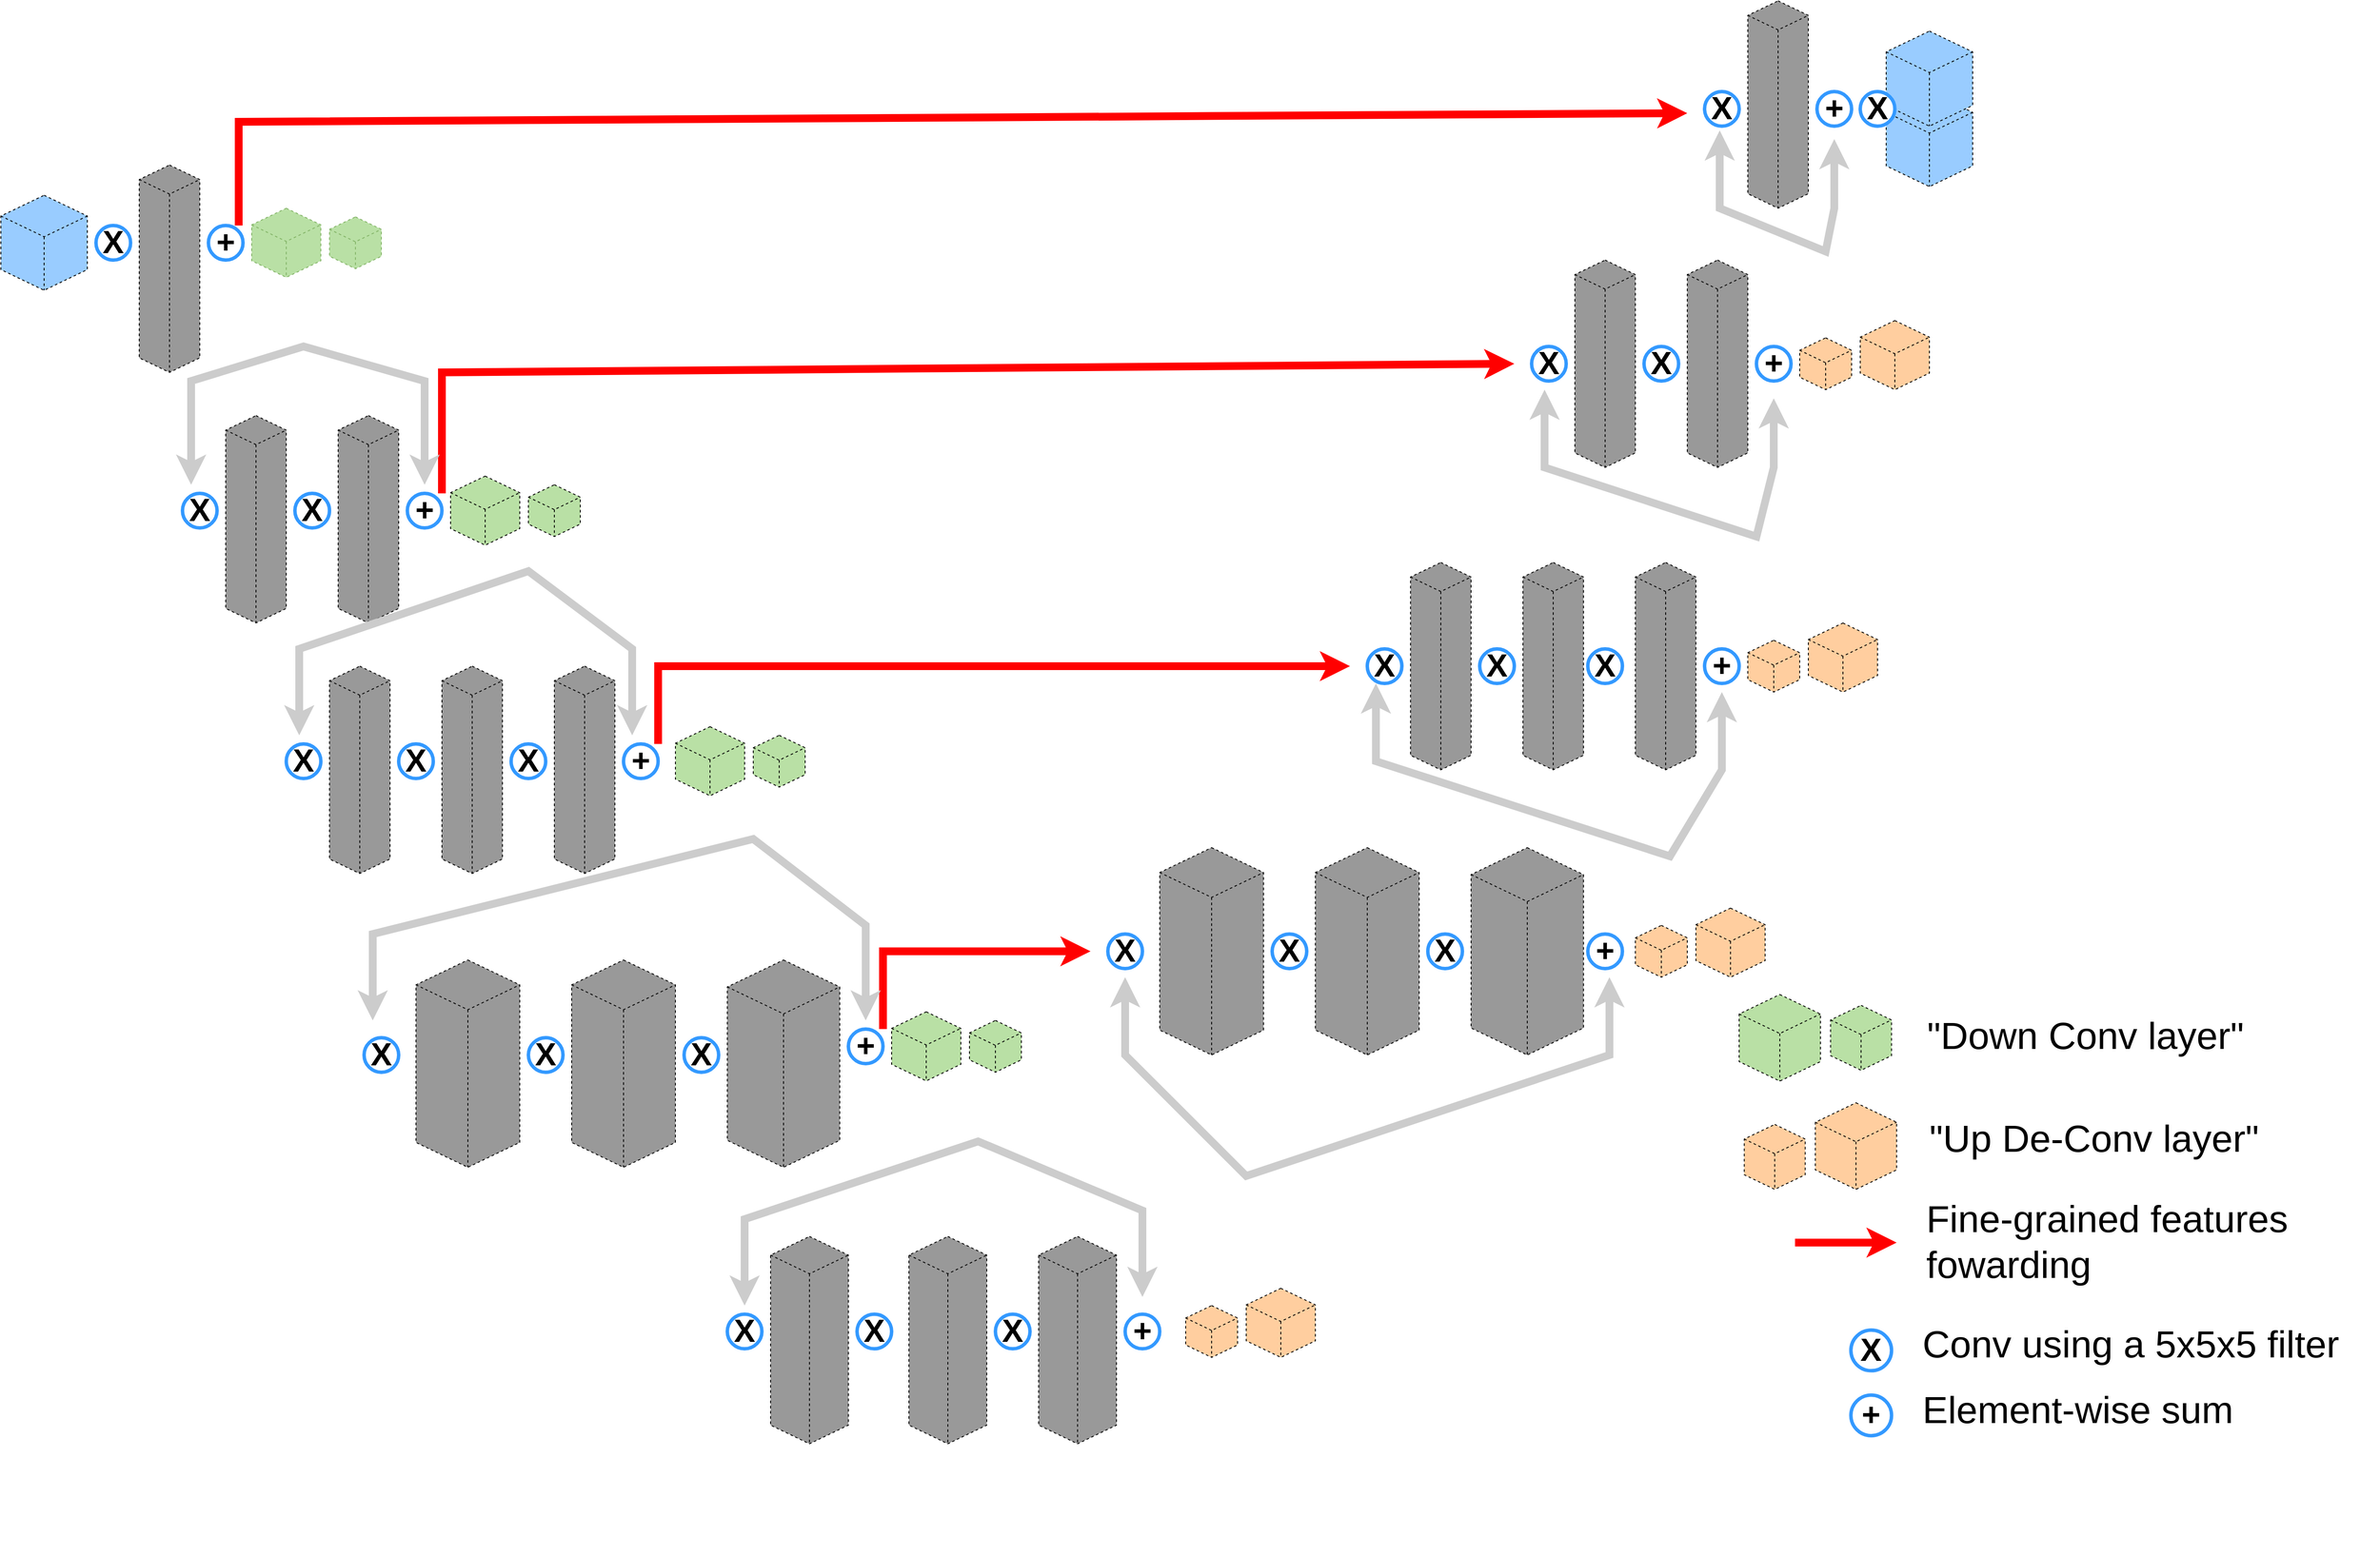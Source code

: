 <mxfile version="20.2.5" type="github"><diagram id="FYNhYHmv1s_CumY7zgUR" name="Page-1"><mxGraphModel dx="1022" dy="1716" grid="1" gridSize="10" guides="1" tooltips="1" connect="1" arrows="1" fold="1" page="1" pageScale="1" pageWidth="850" pageHeight="1100" math="0" shadow="0"><root><mxCell id="0"/><mxCell id="1" parent="0"/><mxCell id="JMGkgjFXW_M65kMjgjtK-94" value="" style="group" parent="1" vertex="1" connectable="0"><mxGeometry x="290" y="-90" width="2620" height="1800" as="geometry"/></mxCell><mxCell id="JEv3BFCc_nuMGnavONu4-112" value="" style="whiteSpace=wrap;html=1;shape=mxgraph.basic.isocube;isoAngle=15;dashed=1;fillColor=#99CCFF;" parent="JMGkgjFXW_M65kMjgjtK-94" vertex="1"><mxGeometry y="225" width="100" height="110" as="geometry"/></mxCell><mxCell id="JEv3BFCc_nuMGnavONu4-114" value="" style="whiteSpace=wrap;html=1;shape=mxgraph.basic.isocube;isoAngle=15;dashed=1;fillColor=#999999;" parent="JMGkgjFXW_M65kMjgjtK-94" vertex="1"><mxGeometry x="160" y="190" width="70" height="240" as="geometry"/></mxCell><mxCell id="JEv3BFCc_nuMGnavONu4-115" value="" style="whiteSpace=wrap;html=1;shape=mxgraph.basic.isocube;isoAngle=15;dashed=1;fillColor=#999999;" parent="JMGkgjFXW_M65kMjgjtK-94" vertex="1"><mxGeometry x="260" y="480" width="70" height="240" as="geometry"/></mxCell><mxCell id="JEv3BFCc_nuMGnavONu4-116" value="" style="whiteSpace=wrap;html=1;shape=mxgraph.basic.isocube;isoAngle=15;dashed=1;fillColor=#999999;" parent="JMGkgjFXW_M65kMjgjtK-94" vertex="1"><mxGeometry x="390" y="480" width="70" height="240" as="geometry"/></mxCell><mxCell id="JEv3BFCc_nuMGnavONu4-117" value="" style="whiteSpace=wrap;html=1;shape=mxgraph.basic.isocube;isoAngle=15;dashed=1;fillColor=#999999;" parent="JMGkgjFXW_M65kMjgjtK-94" vertex="1"><mxGeometry x="380" y="770" width="70" height="240" as="geometry"/></mxCell><mxCell id="JEv3BFCc_nuMGnavONu4-118" value="" style="whiteSpace=wrap;html=1;shape=mxgraph.basic.isocube;isoAngle=15;dashed=1;fillColor=#999999;" parent="JMGkgjFXW_M65kMjgjtK-94" vertex="1"><mxGeometry x="510" y="770" width="70" height="240" as="geometry"/></mxCell><mxCell id="JEv3BFCc_nuMGnavONu4-119" value="" style="whiteSpace=wrap;html=1;shape=mxgraph.basic.isocube;isoAngle=15;dashed=1;fillColor=#999999;" parent="JMGkgjFXW_M65kMjgjtK-94" vertex="1"><mxGeometry x="640" y="770" width="70" height="240" as="geometry"/></mxCell><mxCell id="JMGkgjFXW_M65kMjgjtK-1" value="" style="whiteSpace=wrap;html=1;shape=mxgraph.basic.isocube;isoAngle=15;dashed=1;fillColor=#999999;" parent="JMGkgjFXW_M65kMjgjtK-94" vertex="1"><mxGeometry x="480" y="1110" width="120" height="240" as="geometry"/></mxCell><mxCell id="JMGkgjFXW_M65kMjgjtK-2" value="" style="whiteSpace=wrap;html=1;shape=mxgraph.basic.isocube;isoAngle=15;dashed=1;fillColor=#999999;" parent="JMGkgjFXW_M65kMjgjtK-94" vertex="1"><mxGeometry x="660" y="1110" width="120" height="240" as="geometry"/></mxCell><mxCell id="JMGkgjFXW_M65kMjgjtK-3" value="" style="whiteSpace=wrap;html=1;shape=mxgraph.basic.isocube;isoAngle=15;dashed=1;fillColor=#999999;" parent="JMGkgjFXW_M65kMjgjtK-94" vertex="1"><mxGeometry x="840" y="1110" width="130" height="240" as="geometry"/></mxCell><mxCell id="JMGkgjFXW_M65kMjgjtK-4" value="" style="whiteSpace=wrap;html=1;shape=mxgraph.basic.isocube;isoAngle=15;dashed=1;fillColor=#999999;" parent="JMGkgjFXW_M65kMjgjtK-94" vertex="1"><mxGeometry x="890" y="1430" width="90" height="240" as="geometry"/></mxCell><mxCell id="JMGkgjFXW_M65kMjgjtK-5" value="" style="whiteSpace=wrap;html=1;shape=mxgraph.basic.isocube;isoAngle=15;dashed=1;fillColor=#999999;" parent="JMGkgjFXW_M65kMjgjtK-94" vertex="1"><mxGeometry x="1050" y="1430" width="90" height="240" as="geometry"/></mxCell><mxCell id="JMGkgjFXW_M65kMjgjtK-6" value="" style="whiteSpace=wrap;html=1;shape=mxgraph.basic.isocube;isoAngle=15;dashed=1;fillColor=#999999;" parent="JMGkgjFXW_M65kMjgjtK-94" vertex="1"><mxGeometry x="1200" y="1430" width="90" height="240" as="geometry"/></mxCell><mxCell id="JMGkgjFXW_M65kMjgjtK-7" value="" style="whiteSpace=wrap;html=1;shape=mxgraph.basic.isocube;isoAngle=15;dashed=1;fillColor=#999999;" parent="JMGkgjFXW_M65kMjgjtK-94" vertex="1"><mxGeometry x="1340" y="980" width="120" height="240" as="geometry"/></mxCell><mxCell id="JMGkgjFXW_M65kMjgjtK-8" value="" style="whiteSpace=wrap;html=1;shape=mxgraph.basic.isocube;isoAngle=15;dashed=1;fillColor=#999999;" parent="JMGkgjFXW_M65kMjgjtK-94" vertex="1"><mxGeometry x="1520" y="980" width="120" height="240" as="geometry"/></mxCell><mxCell id="JMGkgjFXW_M65kMjgjtK-9" value="" style="whiteSpace=wrap;html=1;shape=mxgraph.basic.isocube;isoAngle=15;dashed=1;fillColor=#999999;" parent="JMGkgjFXW_M65kMjgjtK-94" vertex="1"><mxGeometry x="1700" y="980" width="130" height="240" as="geometry"/></mxCell><mxCell id="JMGkgjFXW_M65kMjgjtK-10" value="" style="whiteSpace=wrap;html=1;shape=mxgraph.basic.isocube;isoAngle=15;dashed=1;fillColor=#999999;" parent="JMGkgjFXW_M65kMjgjtK-94" vertex="1"><mxGeometry x="1630" y="650" width="70" height="240" as="geometry"/></mxCell><mxCell id="JMGkgjFXW_M65kMjgjtK-11" value="" style="whiteSpace=wrap;html=1;shape=mxgraph.basic.isocube;isoAngle=15;dashed=1;fillColor=#999999;" parent="JMGkgjFXW_M65kMjgjtK-94" vertex="1"><mxGeometry x="1760" y="650" width="70" height="240" as="geometry"/></mxCell><mxCell id="JMGkgjFXW_M65kMjgjtK-12" value="" style="whiteSpace=wrap;html=1;shape=mxgraph.basic.isocube;isoAngle=15;dashed=1;fillColor=#999999;" parent="JMGkgjFXW_M65kMjgjtK-94" vertex="1"><mxGeometry x="1890" y="650" width="70" height="240" as="geometry"/></mxCell><mxCell id="JMGkgjFXW_M65kMjgjtK-13" value="" style="whiteSpace=wrap;html=1;shape=mxgraph.basic.isocube;isoAngle=15;dashed=1;fillColor=#999999;" parent="JMGkgjFXW_M65kMjgjtK-94" vertex="1"><mxGeometry x="1820" y="300" width="70" height="240" as="geometry"/></mxCell><mxCell id="JMGkgjFXW_M65kMjgjtK-14" value="" style="whiteSpace=wrap;html=1;shape=mxgraph.basic.isocube;isoAngle=15;dashed=1;fillColor=#999999;" parent="JMGkgjFXW_M65kMjgjtK-94" vertex="1"><mxGeometry x="1950" y="300" width="70" height="240" as="geometry"/></mxCell><mxCell id="JMGkgjFXW_M65kMjgjtK-15" value="" style="whiteSpace=wrap;html=1;shape=mxgraph.basic.isocube;isoAngle=15;dashed=1;fillColor=#999999;" parent="JMGkgjFXW_M65kMjgjtK-94" vertex="1"><mxGeometry x="2020" width="70" height="240" as="geometry"/></mxCell><mxCell id="JMGkgjFXW_M65kMjgjtK-16" value="" style="whiteSpace=wrap;html=1;shape=mxgraph.basic.isocube;isoAngle=15;dashed=1;fillColor=#99CCFF;" parent="JMGkgjFXW_M65kMjgjtK-94" vertex="1"><mxGeometry x="2180" y="105" width="100" height="110" as="geometry"/></mxCell><mxCell id="JMGkgjFXW_M65kMjgjtK-17" value="" style="whiteSpace=wrap;html=1;shape=mxgraph.basic.isocube;isoAngle=15;dashed=1;fillColor=#99CCFF;" parent="JMGkgjFXW_M65kMjgjtK-94" vertex="1"><mxGeometry x="2180" y="35" width="100" height="110" as="geometry"/></mxCell><mxCell id="JMGkgjFXW_M65kMjgjtK-18" value="" style="whiteSpace=wrap;html=1;shape=mxgraph.basic.isocube;isoAngle=15;dashed=1;fillColor=#FFCE9F;" parent="JMGkgjFXW_M65kMjgjtK-94" vertex="1"><mxGeometry x="2080" y="390" width="60" height="60" as="geometry"/></mxCell><mxCell id="JMGkgjFXW_M65kMjgjtK-19" value="" style="whiteSpace=wrap;html=1;shape=mxgraph.basic.isocube;isoAngle=15;dashed=1;fillColor=#FFCE9F;" parent="JMGkgjFXW_M65kMjgjtK-94" vertex="1"><mxGeometry x="2150" y="370" width="80" height="80" as="geometry"/></mxCell><mxCell id="JMGkgjFXW_M65kMjgjtK-20" value="" style="whiteSpace=wrap;html=1;shape=mxgraph.basic.isocube;isoAngle=15;dashed=1;fillColor=#FFCE9F;" parent="JMGkgjFXW_M65kMjgjtK-94" vertex="1"><mxGeometry x="2020" y="740" width="60" height="60" as="geometry"/></mxCell><mxCell id="JMGkgjFXW_M65kMjgjtK-21" value="" style="whiteSpace=wrap;html=1;shape=mxgraph.basic.isocube;isoAngle=15;dashed=1;fillColor=#FFCE9F;" parent="JMGkgjFXW_M65kMjgjtK-94" vertex="1"><mxGeometry x="2090" y="720" width="80" height="80" as="geometry"/></mxCell><mxCell id="JMGkgjFXW_M65kMjgjtK-22" value="" style="whiteSpace=wrap;html=1;shape=mxgraph.basic.isocube;isoAngle=15;dashed=1;fillColor=#FFCE9F;" parent="JMGkgjFXW_M65kMjgjtK-94" vertex="1"><mxGeometry x="1890" y="1070" width="60" height="60" as="geometry"/></mxCell><mxCell id="JMGkgjFXW_M65kMjgjtK-23" value="" style="whiteSpace=wrap;html=1;shape=mxgraph.basic.isocube;isoAngle=15;dashed=1;fillColor=#FFCE9F;" parent="JMGkgjFXW_M65kMjgjtK-94" vertex="1"><mxGeometry x="1960" y="1050" width="80" height="80" as="geometry"/></mxCell><mxCell id="JMGkgjFXW_M65kMjgjtK-24" value="" style="whiteSpace=wrap;html=1;shape=mxgraph.basic.isocube;isoAngle=15;dashed=1;fillColor=#FFCE9F;" parent="JMGkgjFXW_M65kMjgjtK-94" vertex="1"><mxGeometry x="1370" y="1510" width="60" height="60" as="geometry"/></mxCell><mxCell id="JMGkgjFXW_M65kMjgjtK-25" value="" style="whiteSpace=wrap;html=1;shape=mxgraph.basic.isocube;isoAngle=15;dashed=1;fillColor=#FFCE9F;" parent="JMGkgjFXW_M65kMjgjtK-94" vertex="1"><mxGeometry x="1440" y="1490" width="80" height="80" as="geometry"/></mxCell><mxCell id="JMGkgjFXW_M65kMjgjtK-26" value="" style="whiteSpace=wrap;html=1;shape=mxgraph.basic.isocube;isoAngle=15;dashed=1;fillColor=#B9E0A5;" parent="JMGkgjFXW_M65kMjgjtK-94" vertex="1"><mxGeometry x="1120" y="1180" width="60" height="60" as="geometry"/></mxCell><mxCell id="JMGkgjFXW_M65kMjgjtK-27" value="" style="whiteSpace=wrap;html=1;shape=mxgraph.basic.isocube;isoAngle=15;dashed=1;fillColor=#B9E0A5;" parent="JMGkgjFXW_M65kMjgjtK-94" vertex="1"><mxGeometry x="1030" y="1170" width="80" height="80" as="geometry"/></mxCell><mxCell id="JMGkgjFXW_M65kMjgjtK-28" value="" style="whiteSpace=wrap;html=1;shape=mxgraph.basic.isocube;isoAngle=15;dashed=1;fillColor=#B9E0A5;" parent="JMGkgjFXW_M65kMjgjtK-94" vertex="1"><mxGeometry x="870" y="850" width="60" height="60" as="geometry"/></mxCell><mxCell id="JMGkgjFXW_M65kMjgjtK-29" value="" style="whiteSpace=wrap;html=1;shape=mxgraph.basic.isocube;isoAngle=15;dashed=1;fillColor=#B9E0A5;" parent="JMGkgjFXW_M65kMjgjtK-94" vertex="1"><mxGeometry x="780" y="840" width="80" height="80" as="geometry"/></mxCell><mxCell id="JMGkgjFXW_M65kMjgjtK-30" value="" style="whiteSpace=wrap;html=1;shape=mxgraph.basic.isocube;isoAngle=15;dashed=1;fillColor=#B9E0A5;" parent="JMGkgjFXW_M65kMjgjtK-94" vertex="1"><mxGeometry x="610" y="560" width="60" height="60" as="geometry"/></mxCell><mxCell id="JMGkgjFXW_M65kMjgjtK-31" value="" style="whiteSpace=wrap;html=1;shape=mxgraph.basic.isocube;isoAngle=15;dashed=1;fillColor=#B9E0A5;" parent="JMGkgjFXW_M65kMjgjtK-94" vertex="1"><mxGeometry x="520" y="550" width="80" height="80" as="geometry"/></mxCell><mxCell id="JMGkgjFXW_M65kMjgjtK-32" value="" style="whiteSpace=wrap;html=1;shape=mxgraph.basic.isocube;isoAngle=15;dashed=1;fillColor=#B9E0A5;strokeColor=#82b366;" parent="JMGkgjFXW_M65kMjgjtK-94" vertex="1"><mxGeometry x="380" y="250" width="60" height="60" as="geometry"/></mxCell><mxCell id="JMGkgjFXW_M65kMjgjtK-33" value="" style="whiteSpace=wrap;html=1;shape=mxgraph.basic.isocube;isoAngle=15;dashed=1;fillColor=#B9E0A5;strokeColor=#82b366;" parent="JMGkgjFXW_M65kMjgjtK-94" vertex="1"><mxGeometry x="290" y="240" width="80" height="80" as="geometry"/></mxCell><mxCell id="JMGkgjFXW_M65kMjgjtK-34" value="&lt;font size=&quot;1&quot;&gt;&lt;b style=&quot;font-size: 37px&quot;&gt;X&lt;/b&gt;&lt;/font&gt;" style="ellipse;whiteSpace=wrap;html=1;aspect=fixed;fillColor=#FFFFFF;strokeColor=#3399FF;strokeWidth=4;align=center;" parent="JMGkgjFXW_M65kMjgjtK-94" vertex="1"><mxGeometry x="110" y="260" width="40" height="40" as="geometry"/></mxCell><mxCell id="JMGkgjFXW_M65kMjgjtK-39" value="&lt;font size=&quot;1&quot;&gt;&lt;b style=&quot;font-size: 37px&quot;&gt;+&lt;/b&gt;&lt;/font&gt;" style="ellipse;whiteSpace=wrap;html=1;aspect=fixed;fillColor=#FFFFFF;strokeColor=#3399FF;strokeWidth=4;align=center;" parent="JMGkgjFXW_M65kMjgjtK-94" vertex="1"><mxGeometry x="240" y="260" width="40" height="40" as="geometry"/></mxCell><mxCell id="JMGkgjFXW_M65kMjgjtK-40" value="&lt;font size=&quot;1&quot;&gt;&lt;b style=&quot;font-size: 37px&quot;&gt;X&lt;/b&gt;&lt;/font&gt;" style="ellipse;whiteSpace=wrap;html=1;aspect=fixed;fillColor=#FFFFFF;strokeColor=#3399FF;strokeWidth=4;align=center;" parent="JMGkgjFXW_M65kMjgjtK-94" vertex="1"><mxGeometry x="210" y="570" width="40" height="40" as="geometry"/></mxCell><mxCell id="JMGkgjFXW_M65kMjgjtK-41" value="&lt;font size=&quot;1&quot;&gt;&lt;b style=&quot;font-size: 37px&quot;&gt;X&lt;/b&gt;&lt;/font&gt;" style="ellipse;whiteSpace=wrap;html=1;aspect=fixed;fillColor=#FFFFFF;strokeColor=#3399FF;strokeWidth=4;align=center;" parent="JMGkgjFXW_M65kMjgjtK-94" vertex="1"><mxGeometry x="340" y="570" width="40" height="40" as="geometry"/></mxCell><mxCell id="JMGkgjFXW_M65kMjgjtK-42" value="&lt;font size=&quot;1&quot;&gt;&lt;b style=&quot;font-size: 37px&quot;&gt;+&lt;/b&gt;&lt;/font&gt;" style="ellipse;whiteSpace=wrap;html=1;aspect=fixed;fillColor=#FFFFFF;strokeColor=#3399FF;strokeWidth=4;align=center;" parent="JMGkgjFXW_M65kMjgjtK-94" vertex="1"><mxGeometry x="470" y="570" width="40" height="40" as="geometry"/></mxCell><mxCell id="JMGkgjFXW_M65kMjgjtK-43" value="&lt;font size=&quot;1&quot;&gt;&lt;b style=&quot;font-size: 37px&quot;&gt;X&lt;/b&gt;&lt;/font&gt;" style="ellipse;whiteSpace=wrap;html=1;aspect=fixed;fillColor=#FFFFFF;strokeColor=#3399FF;strokeWidth=4;align=center;" parent="JMGkgjFXW_M65kMjgjtK-94" vertex="1"><mxGeometry x="330" y="860" width="40" height="40" as="geometry"/></mxCell><mxCell id="JMGkgjFXW_M65kMjgjtK-44" value="&lt;font size=&quot;1&quot;&gt;&lt;b style=&quot;font-size: 37px&quot;&gt;X&lt;/b&gt;&lt;/font&gt;" style="ellipse;whiteSpace=wrap;html=1;aspect=fixed;fillColor=#FFFFFF;strokeColor=#3399FF;strokeWidth=4;align=center;" parent="JMGkgjFXW_M65kMjgjtK-94" vertex="1"><mxGeometry x="460" y="860" width="40" height="40" as="geometry"/></mxCell><mxCell id="JMGkgjFXW_M65kMjgjtK-45" value="&lt;font size=&quot;1&quot;&gt;&lt;b style=&quot;font-size: 37px&quot;&gt;X&lt;/b&gt;&lt;/font&gt;" style="ellipse;whiteSpace=wrap;html=1;aspect=fixed;fillColor=#FFFFFF;strokeColor=#3399FF;strokeWidth=4;align=center;" parent="JMGkgjFXW_M65kMjgjtK-94" vertex="1"><mxGeometry x="590" y="860" width="40" height="40" as="geometry"/></mxCell><mxCell id="JMGkgjFXW_M65kMjgjtK-46" value="&lt;font size=&quot;1&quot;&gt;&lt;b style=&quot;font-size: 37px&quot;&gt;+&lt;/b&gt;&lt;/font&gt;" style="ellipse;whiteSpace=wrap;html=1;aspect=fixed;fillColor=#FFFFFF;strokeColor=#3399FF;strokeWidth=4;align=center;" parent="JMGkgjFXW_M65kMjgjtK-94" vertex="1"><mxGeometry x="720" y="860" width="40" height="40" as="geometry"/></mxCell><mxCell id="JMGkgjFXW_M65kMjgjtK-47" value="&lt;font size=&quot;1&quot;&gt;&lt;b style=&quot;font-size: 37px&quot;&gt;X&lt;/b&gt;&lt;/font&gt;" style="ellipse;whiteSpace=wrap;html=1;aspect=fixed;fillColor=#FFFFFF;strokeColor=#3399FF;strokeWidth=4;align=center;" parent="JMGkgjFXW_M65kMjgjtK-94" vertex="1"><mxGeometry x="420" y="1200" width="40" height="40" as="geometry"/></mxCell><mxCell id="JMGkgjFXW_M65kMjgjtK-48" value="&lt;font size=&quot;1&quot;&gt;&lt;b style=&quot;font-size: 37px&quot;&gt;X&lt;/b&gt;&lt;/font&gt;" style="ellipse;whiteSpace=wrap;html=1;aspect=fixed;fillColor=#FFFFFF;strokeColor=#3399FF;strokeWidth=4;align=center;" parent="JMGkgjFXW_M65kMjgjtK-94" vertex="1"><mxGeometry x="610" y="1200" width="40" height="40" as="geometry"/></mxCell><mxCell id="JMGkgjFXW_M65kMjgjtK-49" value="&lt;font size=&quot;1&quot;&gt;&lt;b style=&quot;font-size: 37px&quot;&gt;X&lt;/b&gt;&lt;/font&gt;" style="ellipse;whiteSpace=wrap;html=1;aspect=fixed;fillColor=#FFFFFF;strokeColor=#3399FF;strokeWidth=4;align=center;" parent="JMGkgjFXW_M65kMjgjtK-94" vertex="1"><mxGeometry x="790" y="1200" width="40" height="40" as="geometry"/></mxCell><mxCell id="JMGkgjFXW_M65kMjgjtK-50" value="&lt;font size=&quot;1&quot;&gt;&lt;b style=&quot;font-size: 37px&quot;&gt;+&lt;/b&gt;&lt;/font&gt;" style="ellipse;whiteSpace=wrap;html=1;aspect=fixed;fillColor=#FFFFFF;strokeColor=#3399FF;strokeWidth=4;align=center;" parent="JMGkgjFXW_M65kMjgjtK-94" vertex="1"><mxGeometry x="980" y="1190" width="40" height="40" as="geometry"/></mxCell><mxCell id="JMGkgjFXW_M65kMjgjtK-51" value="&lt;font size=&quot;1&quot;&gt;&lt;b style=&quot;font-size: 37px&quot;&gt;X&lt;/b&gt;&lt;/font&gt;" style="ellipse;whiteSpace=wrap;html=1;aspect=fixed;fillColor=#FFFFFF;strokeColor=#3399FF;strokeWidth=4;align=center;" parent="JMGkgjFXW_M65kMjgjtK-94" vertex="1"><mxGeometry x="840" y="1520" width="40" height="40" as="geometry"/></mxCell><mxCell id="JMGkgjFXW_M65kMjgjtK-52" value="&lt;font size=&quot;1&quot;&gt;&lt;b style=&quot;font-size: 37px&quot;&gt;X&lt;/b&gt;&lt;/font&gt;" style="ellipse;whiteSpace=wrap;html=1;aspect=fixed;fillColor=#FFFFFF;strokeColor=#3399FF;strokeWidth=4;align=center;" parent="JMGkgjFXW_M65kMjgjtK-94" vertex="1"><mxGeometry x="990" y="1520" width="40" height="40" as="geometry"/></mxCell><mxCell id="JMGkgjFXW_M65kMjgjtK-53" value="&lt;font size=&quot;1&quot;&gt;&lt;b style=&quot;font-size: 37px&quot;&gt;X&lt;/b&gt;&lt;/font&gt;" style="ellipse;whiteSpace=wrap;html=1;aspect=fixed;fillColor=#FFFFFF;strokeColor=#3399FF;strokeWidth=4;align=center;" parent="JMGkgjFXW_M65kMjgjtK-94" vertex="1"><mxGeometry x="1150" y="1520" width="40" height="40" as="geometry"/></mxCell><mxCell id="JMGkgjFXW_M65kMjgjtK-54" value="&lt;font size=&quot;1&quot;&gt;&lt;b style=&quot;font-size: 37px&quot;&gt;+&lt;/b&gt;&lt;/font&gt;" style="ellipse;whiteSpace=wrap;html=1;aspect=fixed;fillColor=#FFFFFF;strokeColor=#3399FF;strokeWidth=4;align=center;" parent="JMGkgjFXW_M65kMjgjtK-94" vertex="1"><mxGeometry x="1300" y="1520" width="40" height="40" as="geometry"/></mxCell><mxCell id="JMGkgjFXW_M65kMjgjtK-55" value="&lt;font size=&quot;1&quot;&gt;&lt;b style=&quot;font-size: 37px&quot;&gt;X&lt;/b&gt;&lt;/font&gt;" style="ellipse;whiteSpace=wrap;html=1;aspect=fixed;fillColor=#FFFFFF;strokeColor=#3399FF;strokeWidth=4;align=center;" parent="JMGkgjFXW_M65kMjgjtK-94" vertex="1"><mxGeometry x="1280" y="1080" width="40" height="40" as="geometry"/></mxCell><mxCell id="JMGkgjFXW_M65kMjgjtK-56" value="&lt;font size=&quot;1&quot;&gt;&lt;b style=&quot;font-size: 37px&quot;&gt;X&lt;/b&gt;&lt;/font&gt;" style="ellipse;whiteSpace=wrap;html=1;aspect=fixed;fillColor=#FFFFFF;strokeColor=#3399FF;strokeWidth=4;align=center;" parent="JMGkgjFXW_M65kMjgjtK-94" vertex="1"><mxGeometry x="1470" y="1080" width="40" height="40" as="geometry"/></mxCell><mxCell id="JMGkgjFXW_M65kMjgjtK-57" value="&lt;font size=&quot;1&quot;&gt;&lt;b style=&quot;font-size: 37px&quot;&gt;X&lt;/b&gt;&lt;/font&gt;" style="ellipse;whiteSpace=wrap;html=1;aspect=fixed;fillColor=#FFFFFF;strokeColor=#3399FF;strokeWidth=4;align=center;" parent="JMGkgjFXW_M65kMjgjtK-94" vertex="1"><mxGeometry x="1650" y="1080" width="40" height="40" as="geometry"/></mxCell><mxCell id="JMGkgjFXW_M65kMjgjtK-58" value="&lt;font size=&quot;1&quot;&gt;&lt;b style=&quot;font-size: 37px&quot;&gt;+&lt;/b&gt;&lt;/font&gt;" style="ellipse;whiteSpace=wrap;html=1;aspect=fixed;fillColor=#FFFFFF;strokeColor=#3399FF;strokeWidth=4;align=center;" parent="JMGkgjFXW_M65kMjgjtK-94" vertex="1"><mxGeometry x="1835" y="1080" width="40" height="40" as="geometry"/></mxCell><mxCell id="JMGkgjFXW_M65kMjgjtK-59" value="&lt;font size=&quot;1&quot;&gt;&lt;b style=&quot;font-size: 37px&quot;&gt;X&lt;/b&gt;&lt;/font&gt;" style="ellipse;whiteSpace=wrap;html=1;aspect=fixed;fillColor=#FFFFFF;strokeColor=#3399FF;strokeWidth=4;align=center;" parent="JMGkgjFXW_M65kMjgjtK-94" vertex="1"><mxGeometry x="1580" y="750" width="40" height="40" as="geometry"/></mxCell><mxCell id="JMGkgjFXW_M65kMjgjtK-60" value="&lt;font size=&quot;1&quot;&gt;&lt;b style=&quot;font-size: 37px&quot;&gt;X&lt;/b&gt;&lt;/font&gt;" style="ellipse;whiteSpace=wrap;html=1;aspect=fixed;fillColor=#FFFFFF;strokeColor=#3399FF;strokeWidth=4;align=center;" parent="JMGkgjFXW_M65kMjgjtK-94" vertex="1"><mxGeometry x="1710" y="750" width="40" height="40" as="geometry"/></mxCell><mxCell id="JMGkgjFXW_M65kMjgjtK-62" value="&lt;font size=&quot;1&quot;&gt;&lt;b style=&quot;font-size: 37px&quot;&gt;X&lt;/b&gt;&lt;/font&gt;" style="ellipse;whiteSpace=wrap;html=1;aspect=fixed;fillColor=#FFFFFF;strokeColor=#3399FF;strokeWidth=4;align=center;" parent="JMGkgjFXW_M65kMjgjtK-94" vertex="1"><mxGeometry x="1835" y="750" width="40" height="40" as="geometry"/></mxCell><mxCell id="JMGkgjFXW_M65kMjgjtK-63" value="&lt;font size=&quot;1&quot;&gt;&lt;b style=&quot;font-size: 37px&quot;&gt;+&lt;/b&gt;&lt;/font&gt;" style="ellipse;whiteSpace=wrap;html=1;aspect=fixed;fillColor=#FFFFFF;strokeColor=#3399FF;strokeWidth=4;align=center;" parent="JMGkgjFXW_M65kMjgjtK-94" vertex="1"><mxGeometry x="1970" y="750" width="40" height="40" as="geometry"/></mxCell><mxCell id="JMGkgjFXW_M65kMjgjtK-64" value="&lt;font size=&quot;1&quot;&gt;&lt;b style=&quot;font-size: 37px&quot;&gt;X&lt;/b&gt;&lt;/font&gt;" style="ellipse;whiteSpace=wrap;html=1;aspect=fixed;fillColor=#FFFFFF;strokeColor=#3399FF;strokeWidth=4;align=center;" parent="JMGkgjFXW_M65kMjgjtK-94" vertex="1"><mxGeometry x="1770" y="400" width="40" height="40" as="geometry"/></mxCell><mxCell id="JMGkgjFXW_M65kMjgjtK-65" value="&lt;font size=&quot;1&quot;&gt;&lt;b style=&quot;font-size: 37px&quot;&gt;X&lt;/b&gt;&lt;/font&gt;" style="ellipse;whiteSpace=wrap;html=1;aspect=fixed;fillColor=#FFFFFF;strokeColor=#3399FF;strokeWidth=4;align=center;" parent="JMGkgjFXW_M65kMjgjtK-94" vertex="1"><mxGeometry x="1900" y="400" width="40" height="40" as="geometry"/></mxCell><mxCell id="JMGkgjFXW_M65kMjgjtK-66" value="&lt;font size=&quot;1&quot;&gt;&lt;b style=&quot;font-size: 37px&quot;&gt;+&lt;/b&gt;&lt;/font&gt;" style="ellipse;whiteSpace=wrap;html=1;aspect=fixed;fillColor=#FFFFFF;strokeColor=#3399FF;strokeWidth=4;align=center;" parent="JMGkgjFXW_M65kMjgjtK-94" vertex="1"><mxGeometry x="2030" y="400" width="40" height="40" as="geometry"/></mxCell><mxCell id="JMGkgjFXW_M65kMjgjtK-67" value="&lt;font size=&quot;1&quot;&gt;&lt;b style=&quot;font-size: 37px&quot;&gt;X&lt;/b&gt;&lt;/font&gt;" style="ellipse;whiteSpace=wrap;html=1;aspect=fixed;fillColor=#FFFFFF;strokeColor=#3399FF;strokeWidth=4;align=center;" parent="JMGkgjFXW_M65kMjgjtK-94" vertex="1"><mxGeometry x="1970" y="105" width="40" height="40" as="geometry"/></mxCell><mxCell id="JMGkgjFXW_M65kMjgjtK-68" value="&lt;font size=&quot;1&quot;&gt;&lt;b style=&quot;font-size: 37px&quot;&gt;+&lt;/b&gt;&lt;/font&gt;" style="ellipse;whiteSpace=wrap;html=1;aspect=fixed;fillColor=#FFFFFF;strokeColor=#3399FF;strokeWidth=4;align=center;" parent="JMGkgjFXW_M65kMjgjtK-94" vertex="1"><mxGeometry x="2100" y="105" width="40" height="40" as="geometry"/></mxCell><mxCell id="JMGkgjFXW_M65kMjgjtK-69" value="&lt;font size=&quot;1&quot;&gt;&lt;b style=&quot;font-size: 37px&quot;&gt;X&lt;/b&gt;&lt;/font&gt;" style="ellipse;whiteSpace=wrap;html=1;aspect=fixed;fillColor=#FFFFFF;strokeColor=#3399FF;strokeWidth=4;align=center;" parent="JMGkgjFXW_M65kMjgjtK-94" vertex="1"><mxGeometry x="2150" y="105" width="40" height="40" as="geometry"/></mxCell><mxCell id="JMGkgjFXW_M65kMjgjtK-70" value="" style="endArrow=classic;html=1;rounded=0;fontSize=40;strokeWidth=9;strokeColor=#FF0000;" parent="JMGkgjFXW_M65kMjgjtK-94" edge="1"><mxGeometry width="50" height="50" relative="1" as="geometry"><mxPoint x="275" y="260" as="sourcePoint"/><mxPoint x="1950" y="130" as="targetPoint"/><Array as="points"><mxPoint x="275" y="140"/></Array></mxGeometry></mxCell><mxCell id="JMGkgjFXW_M65kMjgjtK-71" value="" style="endArrow=classic;html=1;rounded=0;fontSize=40;strokeWidth=9;strokeColor=#FF0000;" parent="JMGkgjFXW_M65kMjgjtK-94" edge="1"><mxGeometry width="50" height="50" relative="1" as="geometry"><mxPoint x="510" y="570" as="sourcePoint"/><mxPoint x="1750" y="420" as="targetPoint"/><Array as="points"><mxPoint x="510" y="430"/></Array></mxGeometry></mxCell><mxCell id="JMGkgjFXW_M65kMjgjtK-72" value="" style="endArrow=classic;html=1;rounded=0;fontSize=40;strokeWidth=9;strokeColor=#FF0000;" parent="JMGkgjFXW_M65kMjgjtK-94" edge="1"><mxGeometry width="50" height="50" relative="1" as="geometry"><mxPoint x="760" y="860" as="sourcePoint"/><mxPoint x="1560" y="770" as="targetPoint"/><Array as="points"><mxPoint x="760" y="770"/></Array></mxGeometry></mxCell><mxCell id="JMGkgjFXW_M65kMjgjtK-73" value="" style="endArrow=classic;html=1;rounded=0;fontSize=40;strokeWidth=9;strokeColor=#FF0000;" parent="JMGkgjFXW_M65kMjgjtK-94" edge="1"><mxGeometry width="50" height="50" relative="1" as="geometry"><mxPoint x="1020" y="1190" as="sourcePoint"/><mxPoint x="1260" y="1100" as="targetPoint"/><Array as="points"><mxPoint x="1020" y="1100"/></Array></mxGeometry></mxCell><mxCell id="JMGkgjFXW_M65kMjgjtK-74" value="" style="endArrow=classic;startArrow=classic;html=1;rounded=0;fontSize=40;strokeColor=#CCCCCC;strokeWidth=9;" parent="JMGkgjFXW_M65kMjgjtK-94" edge="1"><mxGeometry width="50" height="50" relative="1" as="geometry"><mxPoint x="220" y="560" as="sourcePoint"/><mxPoint x="490" y="560" as="targetPoint"/><Array as="points"><mxPoint x="220" y="440"/><mxPoint x="350" y="400"/><mxPoint x="490" y="440"/></Array></mxGeometry></mxCell><mxCell id="JMGkgjFXW_M65kMjgjtK-75" value="" style="endArrow=classic;startArrow=classic;html=1;rounded=0;fontSize=40;strokeColor=#CCCCCC;strokeWidth=9;" parent="JMGkgjFXW_M65kMjgjtK-94" edge="1"><mxGeometry width="50" height="50" relative="1" as="geometry"><mxPoint x="345" y="850" as="sourcePoint"/><mxPoint x="730" y="850" as="targetPoint"/><Array as="points"><mxPoint x="345" y="750"/><mxPoint x="610" y="660"/><mxPoint x="730" y="750"/></Array></mxGeometry></mxCell><mxCell id="JMGkgjFXW_M65kMjgjtK-76" value="" style="endArrow=classic;startArrow=classic;html=1;rounded=0;fontSize=40;strokeColor=#CCCCCC;strokeWidth=9;" parent="JMGkgjFXW_M65kMjgjtK-94" edge="1"><mxGeometry width="50" height="50" relative="1" as="geometry"><mxPoint x="430" y="1180" as="sourcePoint"/><mxPoint x="1000" y="1180" as="targetPoint"/><Array as="points"><mxPoint x="430" y="1080"/><mxPoint x="870" y="970"/><mxPoint x="1000" y="1070"/></Array></mxGeometry></mxCell><mxCell id="JMGkgjFXW_M65kMjgjtK-77" value="" style="endArrow=classic;startArrow=classic;html=1;rounded=0;fontSize=40;strokeColor=#CCCCCC;strokeWidth=9;" parent="JMGkgjFXW_M65kMjgjtK-94" edge="1"><mxGeometry width="50" height="50" relative="1" as="geometry"><mxPoint x="860" y="1510" as="sourcePoint"/><mxPoint x="1320" y="1500" as="targetPoint"/><Array as="points"><mxPoint x="860" y="1410"/><mxPoint x="1130" y="1320"/><mxPoint x="1320" y="1400"/></Array></mxGeometry></mxCell><mxCell id="JMGkgjFXW_M65kMjgjtK-78" value="" style="endArrow=classic;startArrow=classic;html=1;rounded=0;fontSize=40;strokeColor=#CCCCCC;strokeWidth=9;" parent="JMGkgjFXW_M65kMjgjtK-94" edge="1"><mxGeometry width="50" height="50" relative="1" as="geometry"><mxPoint x="1300" y="1130" as="sourcePoint"/><mxPoint x="1860" y="1130" as="targetPoint"/><Array as="points"><mxPoint x="1300" y="1220"/><mxPoint x="1440" y="1360"/><mxPoint x="1860" y="1220"/></Array></mxGeometry></mxCell><mxCell id="JMGkgjFXW_M65kMjgjtK-79" value="" style="endArrow=classic;startArrow=classic;html=1;rounded=0;fontSize=40;strokeColor=#CCCCCC;strokeWidth=9;" parent="JMGkgjFXW_M65kMjgjtK-94" edge="1"><mxGeometry width="50" height="50" relative="1" as="geometry"><mxPoint x="1590" y="790" as="sourcePoint"/><mxPoint x="1990" y="800" as="targetPoint"/><Array as="points"><mxPoint x="1590" y="880"/><mxPoint x="1930" y="990"/><mxPoint x="1990" y="890"/></Array></mxGeometry></mxCell><mxCell id="JMGkgjFXW_M65kMjgjtK-80" value="" style="endArrow=classic;startArrow=classic;html=1;rounded=0;fontSize=40;strokeColor=#CCCCCC;strokeWidth=9;" parent="JMGkgjFXW_M65kMjgjtK-94" edge="1"><mxGeometry width="50" height="50" relative="1" as="geometry"><mxPoint x="1785" y="450" as="sourcePoint"/><mxPoint x="2050" y="460" as="targetPoint"/><Array as="points"><mxPoint x="1785" y="540"/><mxPoint x="2030" y="620"/><mxPoint x="2050" y="540"/></Array></mxGeometry></mxCell><mxCell id="JMGkgjFXW_M65kMjgjtK-81" value="" style="endArrow=classic;startArrow=classic;html=1;rounded=0;fontSize=40;strokeColor=#CCCCCC;strokeWidth=9;" parent="JMGkgjFXW_M65kMjgjtK-94" edge="1"><mxGeometry width="50" height="50" relative="1" as="geometry"><mxPoint x="1987.5" y="150" as="sourcePoint"/><mxPoint x="2120" y="160" as="targetPoint"/><Array as="points"><mxPoint x="1987.5" y="240"/><mxPoint x="2110" y="290"/><mxPoint x="2120" y="240"/></Array></mxGeometry></mxCell><mxCell id="E3Z4qib7w6L4FOKBcUt0-1" value="" style="group" parent="JMGkgjFXW_M65kMjgjtK-94" vertex="1" connectable="0"><mxGeometry x="2010" y="1150" width="740" height="520" as="geometry"/></mxCell><mxCell id="JMGkgjFXW_M65kMjgjtK-82" value="" style="whiteSpace=wrap;html=1;shape=mxgraph.basic.isocube;isoAngle=15;dashed=1;fillColor=#B9E0A5;" parent="E3Z4qib7w6L4FOKBcUt0-1" vertex="1"><mxGeometry x="105.714" y="12.53" width="70.476" height="75.181" as="geometry"/></mxCell><mxCell id="JMGkgjFXW_M65kMjgjtK-83" value="" style="whiteSpace=wrap;html=1;shape=mxgraph.basic.isocube;isoAngle=15;dashed=1;fillColor=#B9E0A5;" parent="E3Z4qib7w6L4FOKBcUt0-1" vertex="1"><mxGeometry width="93.968" height="100.241" as="geometry"/></mxCell><mxCell id="JMGkgjFXW_M65kMjgjtK-84" value="" style="whiteSpace=wrap;html=1;shape=mxgraph.basic.isocube;isoAngle=15;dashed=1;fillColor=#FFCE9F;" parent="E3Z4qib7w6L4FOKBcUt0-1" vertex="1"><mxGeometry x="5.873" y="150.361" width="70.476" height="75.181" as="geometry"/></mxCell><mxCell id="JMGkgjFXW_M65kMjgjtK-85" value="" style="whiteSpace=wrap;html=1;shape=mxgraph.basic.isocube;isoAngle=15;dashed=1;fillColor=#FFCE9F;" parent="E3Z4qib7w6L4FOKBcUt0-1" vertex="1"><mxGeometry x="88.095" y="125.301" width="93.968" height="100.241" as="geometry"/></mxCell><mxCell id="JMGkgjFXW_M65kMjgjtK-86" value="" style="endArrow=classic;html=1;rounded=0;fontSize=40;strokeWidth=9;strokeColor=#FF0000;" parent="E3Z4qib7w6L4FOKBcUt0-1" edge="1"><mxGeometry width="50" height="50" relative="1" as="geometry"><mxPoint x="64.603" y="287.153" as="sourcePoint"/><mxPoint x="182.063" y="287.153" as="targetPoint"/><Array as="points"/></mxGeometry></mxCell><mxCell id="JMGkgjFXW_M65kMjgjtK-87" value="&lt;font size=&quot;1&quot;&gt;&lt;b style=&quot;font-size: 37px&quot;&gt;X&lt;/b&gt;&lt;/font&gt;" style="ellipse;whiteSpace=wrap;html=1;aspect=fixed;fillColor=#FFFFFF;strokeColor=#3399FF;strokeWidth=4;align=center;" parent="E3Z4qib7w6L4FOKBcUt0-1" vertex="1"><mxGeometry x="129.206" y="388.434" width="46.984" height="46.984" as="geometry"/></mxCell><mxCell id="JMGkgjFXW_M65kMjgjtK-88" value="&lt;font size=&quot;1&quot;&gt;&lt;b style=&quot;font-size: 37px&quot;&gt;+&lt;/b&gt;&lt;/font&gt;" style="ellipse;whiteSpace=wrap;html=1;aspect=fixed;fillColor=#FFFFFF;strokeColor=#3399FF;strokeWidth=4;align=center;" parent="E3Z4qib7w6L4FOKBcUt0-1" vertex="1"><mxGeometry x="129.206" y="463.614" width="46.984" height="46.984" as="geometry"/></mxCell><mxCell id="JMGkgjFXW_M65kMjgjtK-89" value="&quot;Down Conv layer&quot;" style="text;html=1;align=center;verticalAlign=middle;resizable=0;points=[];autosize=1;strokeColor=none;fillColor=none;fontSize=44;" parent="E3Z4qib7w6L4FOKBcUt0-1" vertex="1"><mxGeometry x="210.0" y="18.31" width="380" height="60" as="geometry"/></mxCell><mxCell id="JMGkgjFXW_M65kMjgjtK-90" value="&quot;Up De-Conv layer&quot;" style="text;html=1;align=center;verticalAlign=middle;resizable=0;points=[];autosize=1;strokeColor=none;fillColor=none;fontSize=44;" parent="E3Z4qib7w6L4FOKBcUt0-1" vertex="1"><mxGeometry x="210.0" y="137.346" width="400" height="60" as="geometry"/></mxCell><mxCell id="JMGkgjFXW_M65kMjgjtK-91" value="Fine-grained features&lt;br style=&quot;font-size: 44px;&quot;&gt;&lt;div style=&quot;text-align: left; font-size: 44px;&quot;&gt;&lt;span style=&quot;font-size: 44px;&quot;&gt;fowarding&lt;/span&gt;&lt;/div&gt;" style="text;html=1;align=center;verticalAlign=middle;resizable=0;points=[];autosize=1;strokeColor=none;fillColor=none;fontSize=44;" parent="E3Z4qib7w6L4FOKBcUt0-1" vertex="1"><mxGeometry x="210.0" y="231.322" width="430" height="110" as="geometry"/></mxCell><mxCell id="JMGkgjFXW_M65kMjgjtK-92" value="Conv using a 5x5x5 filter" style="text;html=1;align=left;verticalAlign=middle;resizable=0;points=[];autosize=1;strokeColor=none;fillColor=none;fontSize=44;" parent="E3Z4qib7w6L4FOKBcUt0-1" vertex="1"><mxGeometry x="210.0" y="375.419" width="500" height="60" as="geometry"/></mxCell><mxCell id="JMGkgjFXW_M65kMjgjtK-93" value="Element-wise sum" style="text;html=1;align=left;verticalAlign=middle;resizable=0;points=[];autosize=1;strokeColor=none;fillColor=none;fontSize=44;" parent="E3Z4qib7w6L4FOKBcUt0-1" vertex="1"><mxGeometry x="210.0" y="450.599" width="370" height="60" as="geometry"/></mxCell></root></mxGraphModel></diagram></mxfile>